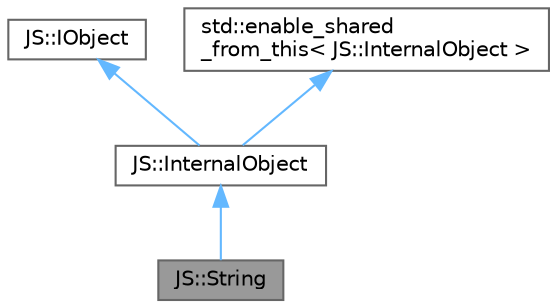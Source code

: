 digraph "JS::String"
{
 // LATEX_PDF_SIZE
  bgcolor="transparent";
  edge [fontname=Helvetica,fontsize=10,labelfontname=Helvetica,labelfontsize=10];
  node [fontname=Helvetica,fontsize=10,shape=box,height=0.2,width=0.4];
  Node1 [id="Node000001",label="JS::String",height=0.2,width=0.4,color="gray40", fillcolor="grey60", style="filled", fontcolor="black",tooltip="Represents the string object in C++."];
  Node2 -> Node1 [id="edge1_Node000001_Node000002",dir="back",color="steelblue1",style="solid",tooltip=" "];
  Node2 [id="Node000002",label="JS::InternalObject",height=0.2,width=0.4,color="gray40", fillcolor="white", style="filled",URL="$classJS_1_1InternalObject.html",tooltip="Represents a base object for all JavaScript-like objects in C++."];
  Node3 -> Node2 [id="edge2_Node000002_Node000003",dir="back",color="steelblue1",style="solid",tooltip=" "];
  Node3 [id="Node000003",label="JS::IObject",height=0.2,width=0.4,color="gray40", fillcolor="white", style="filled",URL="$classJS_1_1IObject.html",tooltip="Represents a base object for all JavaScript-like objects in C++."];
  Node4 -> Node2 [id="edge3_Node000002_Node000004",dir="back",color="steelblue1",style="solid",tooltip=" "];
  Node4 [id="Node000004",label="std::enable_shared\l_from_this\< JS::InternalObject \>",height=0.2,width=0.4,color="gray40", fillcolor="white", style="filled",tooltip=" "];
}
